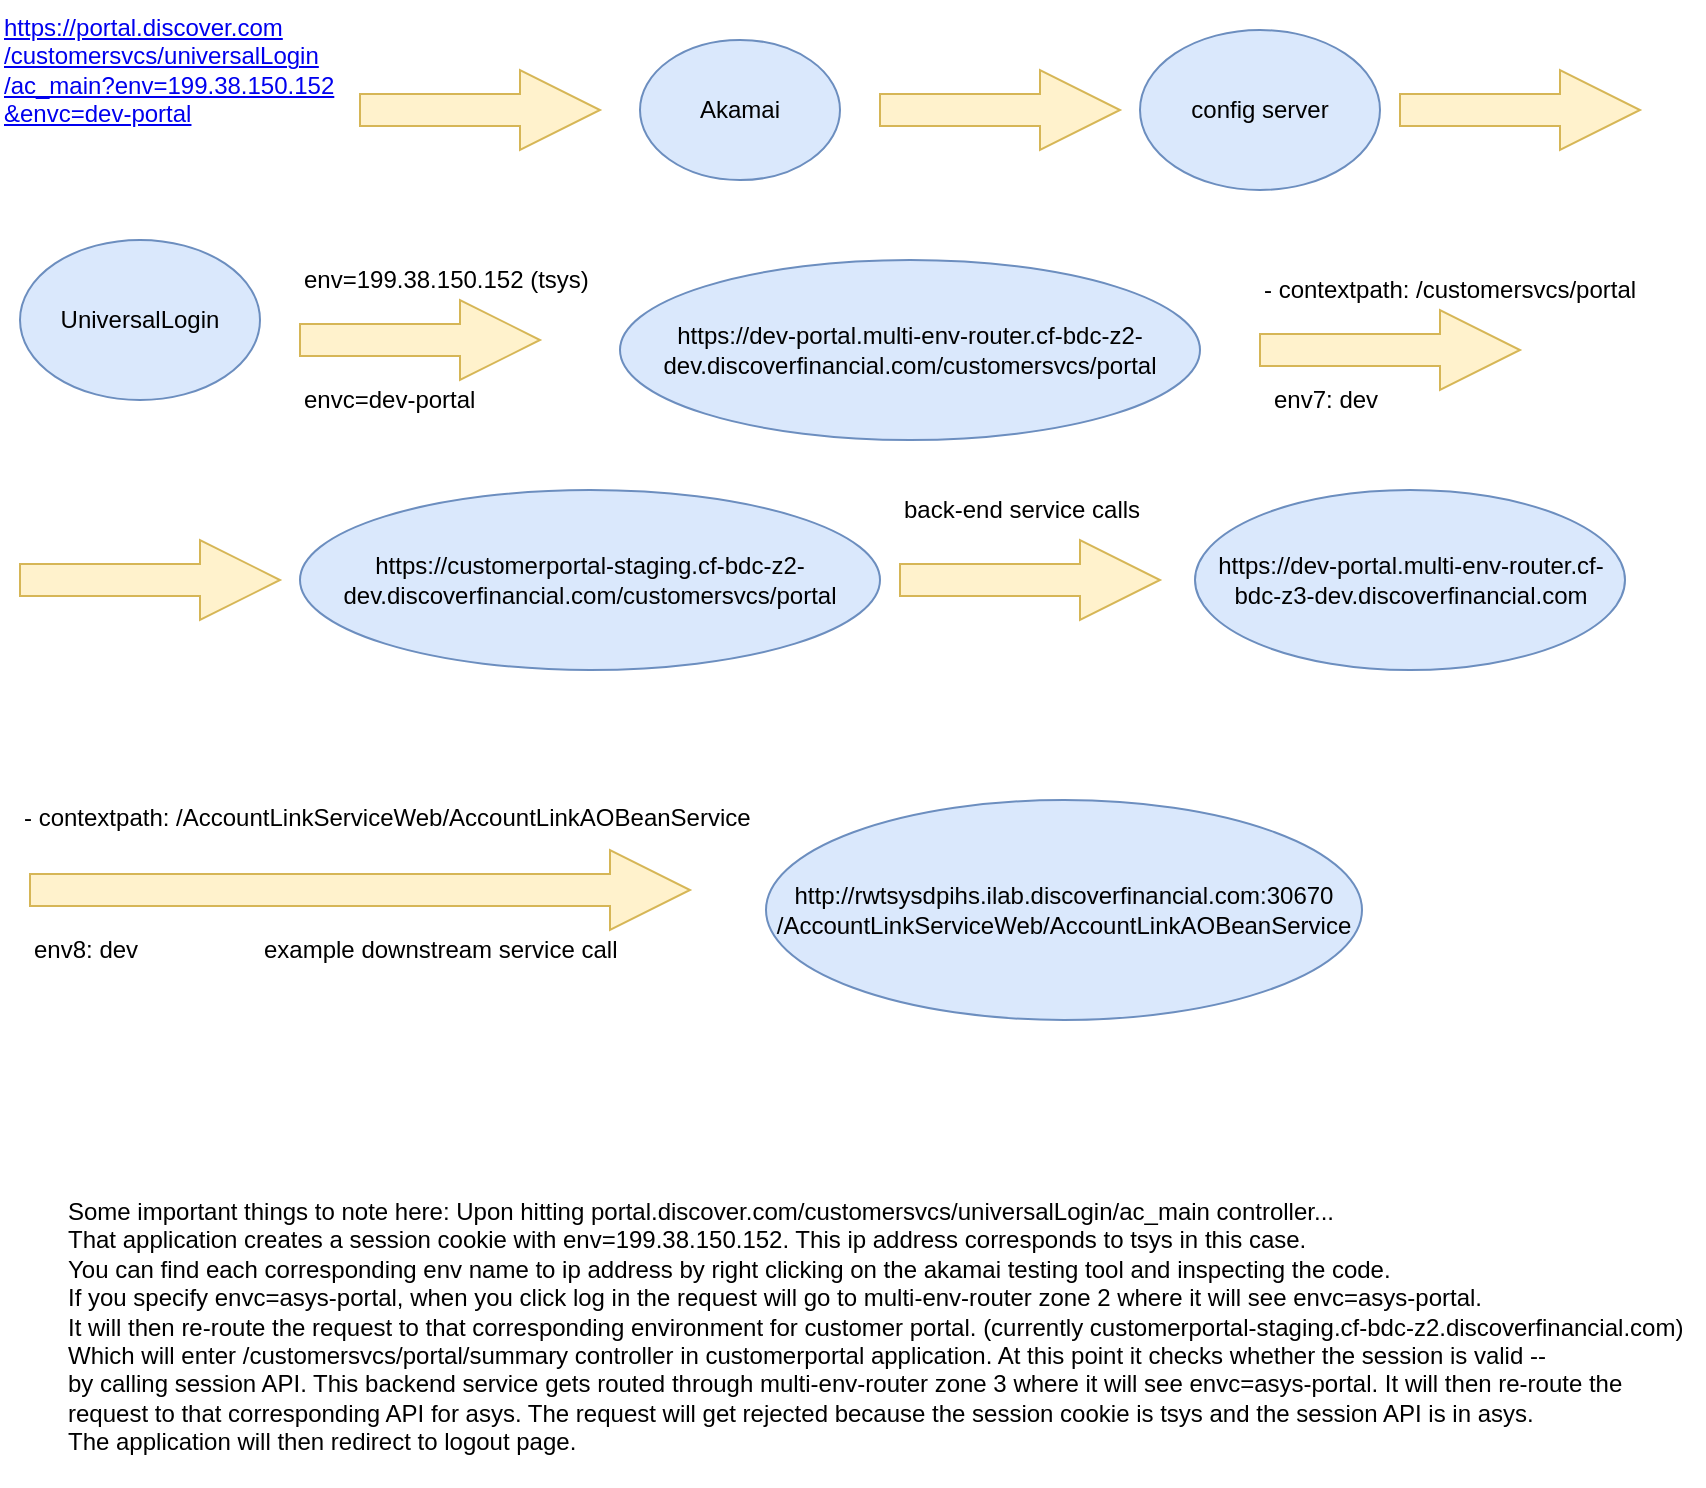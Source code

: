 <mxfile version="12.2.2" type="github" pages="1"><diagram id="g33cgLAoselyNsSfbd5G" name="Page-1"><mxGraphModel dx="1110" dy="561" grid="1" gridSize="10" guides="1" tooltips="1" connect="1" arrows="1" fold="1" page="1" pageScale="1" pageWidth="850" pageHeight="1100" math="0" shadow="0"><root><mxCell id="0"/><mxCell id="1" parent="0"/><UserObject label="&lt;a href=&quot;https://portal.discover.com/customersvcs/universalLogin/ac_main?env=199.38.150.152&amp;amp;envc=dev-portal&quot;&gt;https://portal.discover.com&lt;br&gt;/customersvcs/universalLogin&lt;br&gt;/ac_main?env=199.38.150.152&lt;br&gt;&amp;amp;envc=dev-portal&lt;/a&gt;" link="https://portal.discover.com/customersvcs/portal?env=199.38.150.152&amp;envc=dev-portal" id="I3UT8xfFJzjU45eElTEh-2"><mxCell style="text;html=1;" vertex="1" parent="1"><mxGeometry x="10" y="30" width="150" height="80" as="geometry"/></mxCell></UserObject><mxCell id="I3UT8xfFJzjU45eElTEh-5" value="" style="html=1;shadow=0;dashed=0;align=center;verticalAlign=middle;shape=mxgraph.arrows2.arrow;dy=0.6;dx=40;notch=0;fillColor=#fff2cc;strokeColor=#d6b656;" vertex="1" parent="1"><mxGeometry x="190" y="65" width="120" height="40" as="geometry"/></mxCell><mxCell id="I3UT8xfFJzjU45eElTEh-6" value="Akamai" style="ellipse;whiteSpace=wrap;html=1;fillColor=#dae8fc;strokeColor=#6c8ebf;" vertex="1" parent="1"><mxGeometry x="330" y="50" width="100" height="70" as="geometry"/></mxCell><mxCell id="I3UT8xfFJzjU45eElTEh-8" value="" style="html=1;shadow=0;dashed=0;align=center;verticalAlign=middle;shape=mxgraph.arrows2.arrow;dy=0.6;dx=40;notch=0;fillColor=#fff2cc;strokeColor=#d6b656;" vertex="1" parent="1"><mxGeometry x="450" y="65" width="120" height="40" as="geometry"/></mxCell><mxCell id="I3UT8xfFJzjU45eElTEh-9" value="config server" style="ellipse;whiteSpace=wrap;html=1;fillColor=#dae8fc;strokeColor=#6c8ebf;" vertex="1" parent="1"><mxGeometry x="580" y="45" width="120" height="80" as="geometry"/></mxCell><mxCell id="I3UT8xfFJzjU45eElTEh-10" value="" style="html=1;shadow=0;dashed=0;align=center;verticalAlign=middle;shape=mxgraph.arrows2.arrow;dy=0.6;dx=40;notch=0;fillColor=#fff2cc;strokeColor=#d6b656;" vertex="1" parent="1"><mxGeometry x="710" y="65" width="120" height="40" as="geometry"/></mxCell><mxCell id="I3UT8xfFJzjU45eElTEh-11" value="UniversalLogin" style="ellipse;whiteSpace=wrap;html=1;fillColor=#dae8fc;strokeColor=#6c8ebf;" vertex="1" parent="1"><mxGeometry x="20" y="150" width="120" height="80" as="geometry"/></mxCell><mxCell id="I3UT8xfFJzjU45eElTEh-16" value="" style="html=1;shadow=0;dashed=0;align=center;verticalAlign=middle;shape=mxgraph.arrows2.arrow;dy=0.6;dx=40;notch=0;fillColor=#fff2cc;strokeColor=#d6b656;" vertex="1" parent="1"><mxGeometry x="160" y="180" width="120" height="40" as="geometry"/></mxCell><mxCell id="I3UT8xfFJzjU45eElTEh-18" value="" style="shape=image;html=1;verticalAlign=top;verticalLabelPosition=bottom;labelBackgroundColor=#ffffff;imageAspect=0;aspect=fixed;image=https://cdn2.iconfinder.com/data/icons/christmas-46/64/christmas-icon-cookie-128.png" vertex="1" parent="1"><mxGeometry x="200" y="130" width="40" height="40" as="geometry"/></mxCell><mxCell id="I3UT8xfFJzjU45eElTEh-21" value="env=199.38.150.152 (tsys)" style="text;html=1;resizable=0;points=[];autosize=1;align=left;verticalAlign=top;spacingTop=-4;" vertex="1" parent="1"><mxGeometry x="160" y="160" width="160" height="20" as="geometry"/></mxCell><mxCell id="I3UT8xfFJzjU45eElTEh-22" value="https://dev-portal.multi-env-router.cf-bdc-z2-dev.discoverfinancial.com/customersvcs/portal" style="ellipse;whiteSpace=wrap;html=1;fillColor=#dae8fc;strokeColor=#6c8ebf;" vertex="1" parent="1"><mxGeometry x="320" y="160" width="290" height="90" as="geometry"/></mxCell><mxCell id="I3UT8xfFJzjU45eElTEh-23" value="envc=dev-portal" style="text;html=1;resizable=0;points=[];autosize=1;align=left;verticalAlign=top;spacingTop=-4;" vertex="1" parent="1"><mxGeometry x="160" y="220" width="100" height="20" as="geometry"/></mxCell><mxCell id="I3UT8xfFJzjU45eElTEh-24" value="" style="html=1;shadow=0;dashed=0;align=center;verticalAlign=middle;shape=mxgraph.arrows2.arrow;dy=0.6;dx=40;notch=0;fillColor=#fff2cc;strokeColor=#d6b656;" vertex="1" parent="1"><mxGeometry x="640" y="185" width="130" height="40" as="geometry"/></mxCell><mxCell id="I3UT8xfFJzjU45eElTEh-28" value="" style="html=1;shadow=0;dashed=0;align=center;verticalAlign=middle;shape=mxgraph.arrows2.arrow;dy=0.6;dx=40;notch=0;fillColor=#fff2cc;strokeColor=#d6b656;" vertex="1" parent="1"><mxGeometry x="20" y="300" width="130" height="40" as="geometry"/></mxCell><mxCell id="I3UT8xfFJzjU45eElTEh-29" value="https://customerportal-staging.cf-bdc-z2-dev.discoverfinancial.com/customersvcs/portal" style="ellipse;whiteSpace=wrap;html=1;fillColor=#dae8fc;strokeColor=#6c8ebf;" vertex="1" parent="1"><mxGeometry x="160" y="275" width="290" height="90" as="geometry"/></mxCell><mxCell id="I3UT8xfFJzjU45eElTEh-32" value="- contextpath: /customersvcs/portal" style="text;html=1;resizable=0;points=[];autosize=1;align=left;verticalAlign=top;spacingTop=-4;" vertex="1" parent="1"><mxGeometry x="640" y="165" width="200" height="20" as="geometry"/></mxCell><mxCell id="I3UT8xfFJzjU45eElTEh-33" value="env7: dev" style="text;html=1;resizable=0;points=[];autosize=1;align=left;verticalAlign=top;spacingTop=-4;" vertex="1" parent="1"><mxGeometry x="645" y="220" width="70" height="20" as="geometry"/></mxCell><mxCell id="I3UT8xfFJzjU45eElTEh-34" value="" style="html=1;shadow=0;dashed=0;align=center;verticalAlign=middle;shape=mxgraph.arrows2.arrow;dy=0.6;dx=40;notch=0;fillColor=#fff2cc;strokeColor=#d6b656;" vertex="1" parent="1"><mxGeometry x="460" y="300" width="130" height="40" as="geometry"/></mxCell><mxCell id="I3UT8xfFJzjU45eElTEh-37" value="back-end service calls&amp;nbsp;" style="text;html=1;resizable=0;points=[];autosize=1;align=left;verticalAlign=top;spacingTop=-4;" vertex="1" parent="1"><mxGeometry x="460" y="275" width="140" height="20" as="geometry"/></mxCell><mxCell id="I3UT8xfFJzjU45eElTEh-38" value="https://dev-portal.multi-env-router.cf-bdc-z3-dev.discoverfinancial.com" style="ellipse;whiteSpace=wrap;html=1;fillColor=#dae8fc;strokeColor=#6c8ebf;" vertex="1" parent="1"><mxGeometry x="607.5" y="275" width="215" height="90" as="geometry"/></mxCell><mxCell id="I3UT8xfFJzjU45eElTEh-39" value="" style="html=1;shadow=0;dashed=0;align=center;verticalAlign=middle;shape=mxgraph.arrows2.arrow;dy=0.6;dx=40;notch=0;fillColor=#fff2cc;strokeColor=#d6b656;" vertex="1" parent="1"><mxGeometry x="25" y="455" width="330" height="40" as="geometry"/></mxCell><mxCell id="I3UT8xfFJzjU45eElTEh-40" value="http://rwtsysdpihs.ilab.discoverfinancial.com:30670&lt;br&gt;&lt;span style=&quot;text-align: left ; white-space: nowrap&quot;&gt;/AccountLinkServiceWeb/AccountLinkAOBeanService&lt;/span&gt;" style="ellipse;whiteSpace=wrap;html=1;fillColor=#dae8fc;strokeColor=#6c8ebf;" vertex="1" parent="1"><mxGeometry x="393" y="430" width="298" height="110" as="geometry"/></mxCell><mxCell id="I3UT8xfFJzjU45eElTEh-41" value="- contextpath: /AccountLinkServiceWeb/AccountLinkAOBeanService" style="text;html=1;" vertex="1" parent="1"><mxGeometry x="20" y="425" width="390" height="30" as="geometry"/></mxCell><mxCell id="I3UT8xfFJzjU45eElTEh-42" value="env8: dev&amp;nbsp;" style="text;html=1;resizable=0;points=[];autosize=1;align=left;verticalAlign=top;spacingTop=-4;" vertex="1" parent="1"><mxGeometry x="25" y="495" width="70" height="20" as="geometry"/></mxCell><mxCell id="I3UT8xfFJzjU45eElTEh-43" value="example downstream service call" style="text;html=1;resizable=0;points=[];autosize=1;align=left;verticalAlign=top;spacingTop=-4;" vertex="1" parent="1"><mxGeometry x="140" y="495" width="190" height="20" as="geometry"/></mxCell><mxCell id="I3UT8xfFJzjU45eElTEh-44" value="Some important things to note here: Upon hitting portal.discover.com/customersvcs/universalLogin/ac_main controller... &lt;br&gt;That application creates a session cookie with env=199.38.150.152. This ip address corresponds to tsys in this case.&amp;nbsp;&lt;br&gt;You can find each corresponding env name to ip address by right clicking on the akamai testing tool and inspecting the code.&amp;nbsp;&lt;br&gt;If you specify envc=asys-portal, when you click log in the request will go to multi-env-router zone 2 where it will see envc=asys-portal.&amp;nbsp;&lt;br&gt;It will then re-route the request to that corresponding environment for customer portal. (currently customerportal-staging.cf-bdc-z2.discoverfinancial.com)&lt;br&gt;Which will enter /customersvcs/portal/summary controller in customerportal application. At this point it checks whether the session is valid --&lt;br&gt;by calling session API. This backend service gets routed through multi-env-router zone 3 where it will see envc=asys-portal. It will then re-route the&amp;nbsp;&lt;br&gt;request to that corresponding API for asys. The request will get rejected because the session cookie is tsys and the session API is in asys. &lt;br&gt;The application will then redirect to logout page.&amp;nbsp;&lt;br&gt;&amp;nbsp;" style="text;html=1;resizable=0;points=[];autosize=1;align=left;verticalAlign=top;spacingTop=-4;" vertex="1" parent="1"><mxGeometry x="42" y="626" width="820" height="140" as="geometry"/></mxCell></root></mxGraphModel></diagram></mxfile>